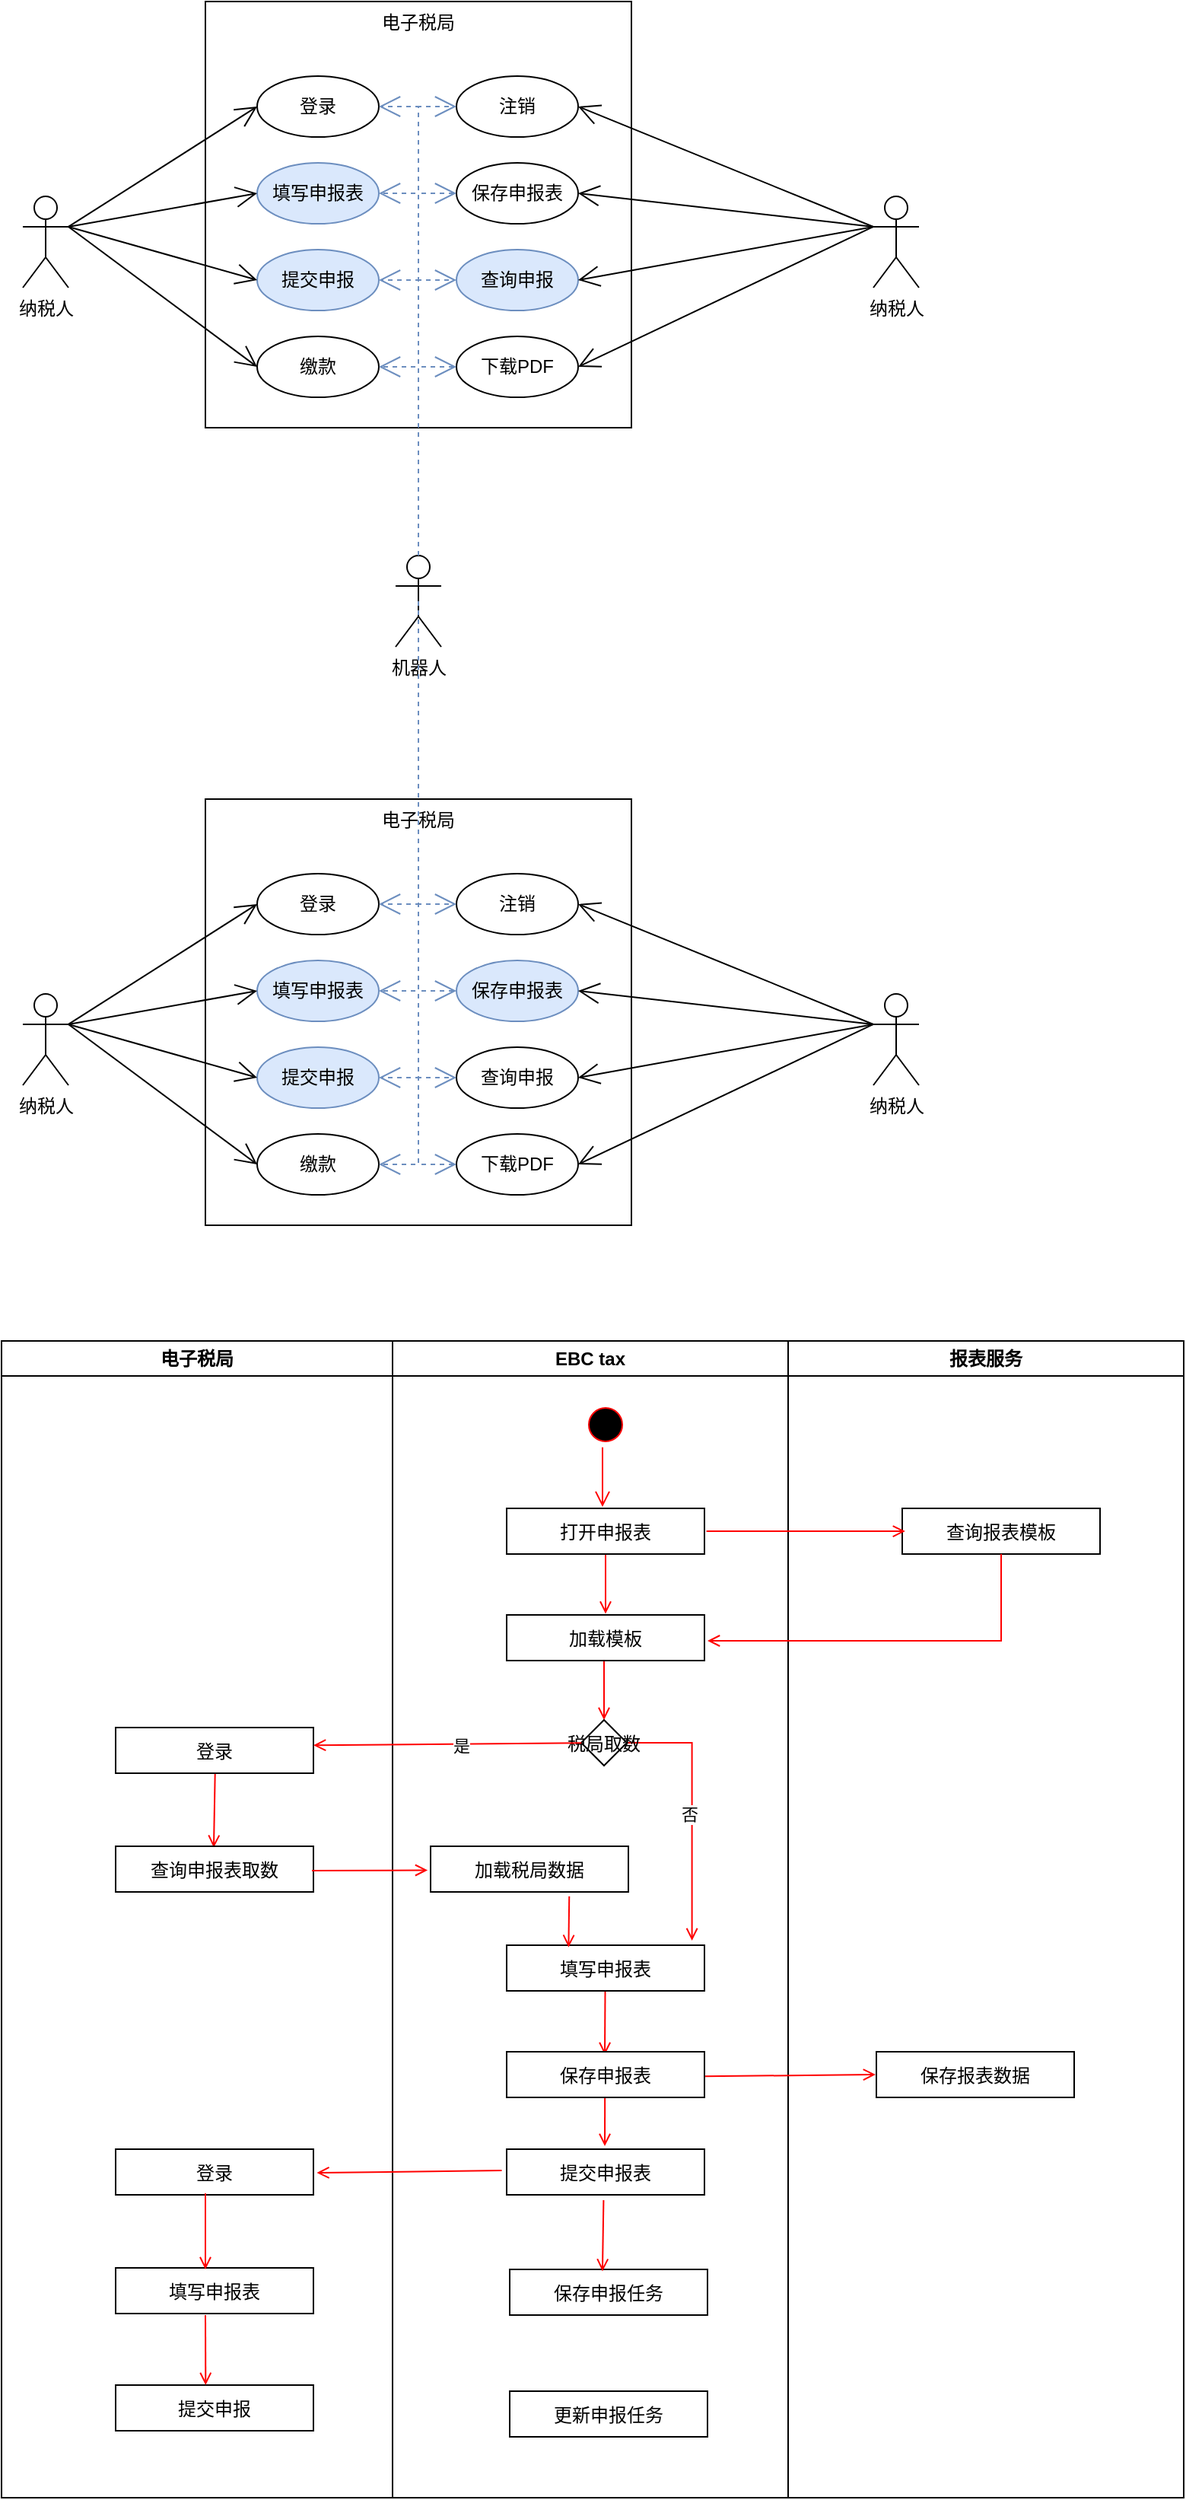 <mxfile version="17.2.4" type="github">
  <diagram id="pesc5ZuLE12qNuX9gS1a" name="第 1 页">
    <mxGraphModel dx="731" dy="428" grid="1" gridSize="10" guides="1" tooltips="1" connect="1" arrows="1" fold="1" page="1" pageScale="1" pageWidth="827" pageHeight="1169" math="0" shadow="0">
      <root>
        <mxCell id="0" />
        <mxCell id="1" parent="0" />
        <mxCell id="q86BL1v4JnZUa4Sr2h56-1" value="电子税局" style="rounded=0;whiteSpace=wrap;html=1;verticalAlign=top;" vertex="1" parent="1">
          <mxGeometry x="160" y="40" width="280" height="280" as="geometry" />
        </mxCell>
        <mxCell id="q86BL1v4JnZUa4Sr2h56-3" value="纳税人" style="shape=umlActor;verticalLabelPosition=bottom;verticalAlign=top;html=1;outlineConnect=0;" vertex="1" parent="1">
          <mxGeometry x="40" y="168" width="30" height="60" as="geometry" />
        </mxCell>
        <mxCell id="q86BL1v4JnZUa4Sr2h56-4" value="填写申报表" style="ellipse;whiteSpace=wrap;html=1;aspect=fixed;fillColor=#dae8fc;strokeColor=#6c8ebf;" vertex="1" parent="1">
          <mxGeometry x="194" y="146" width="80" height="40" as="geometry" />
        </mxCell>
        <mxCell id="q86BL1v4JnZUa4Sr2h56-5" value="缴款" style="ellipse;whiteSpace=wrap;html=1;aspect=fixed;" vertex="1" parent="1">
          <mxGeometry x="194" y="260" width="80" height="40" as="geometry" />
        </mxCell>
        <mxCell id="q86BL1v4JnZUa4Sr2h56-6" value="登录" style="ellipse;whiteSpace=wrap;html=1;aspect=fixed;" vertex="1" parent="1">
          <mxGeometry x="194" y="89" width="80" height="40" as="geometry" />
        </mxCell>
        <mxCell id="q86BL1v4JnZUa4Sr2h56-7" value="保存申报表" style="ellipse;whiteSpace=wrap;html=1;aspect=fixed;" vertex="1" parent="1">
          <mxGeometry x="325" y="146" width="80" height="40" as="geometry" />
        </mxCell>
        <mxCell id="q86BL1v4JnZUa4Sr2h56-8" value="提交申报" style="ellipse;whiteSpace=wrap;html=1;aspect=fixed;fillColor=#dae8fc;strokeColor=#6c8ebf;" vertex="1" parent="1">
          <mxGeometry x="194" y="203" width="80" height="40" as="geometry" />
        </mxCell>
        <mxCell id="q86BL1v4JnZUa4Sr2h56-9" value="查询申报" style="ellipse;whiteSpace=wrap;html=1;aspect=fixed;fillColor=#dae8fc;strokeColor=#6c8ebf;" vertex="1" parent="1">
          <mxGeometry x="325" y="203" width="80" height="40" as="geometry" />
        </mxCell>
        <mxCell id="q86BL1v4JnZUa4Sr2h56-10" value="下载PDF" style="ellipse;whiteSpace=wrap;html=1;aspect=fixed;" vertex="1" parent="1">
          <mxGeometry x="325" y="260" width="80" height="40" as="geometry" />
        </mxCell>
        <mxCell id="q86BL1v4JnZUa4Sr2h56-11" value="注销" style="ellipse;whiteSpace=wrap;html=1;aspect=fixed;" vertex="1" parent="1">
          <mxGeometry x="325" y="89" width="80" height="40" as="geometry" />
        </mxCell>
        <mxCell id="q86BL1v4JnZUa4Sr2h56-16" value="" style="endArrow=open;endFill=1;endSize=12;html=1;rounded=0;exitX=1;exitY=0.333;exitDx=0;exitDy=0;exitPerimeter=0;entryX=0;entryY=0.5;entryDx=0;entryDy=0;" edge="1" parent="1" source="q86BL1v4JnZUa4Sr2h56-3" target="q86BL1v4JnZUa4Sr2h56-6">
          <mxGeometry width="160" relative="1" as="geometry">
            <mxPoint x="60" y="260" as="sourcePoint" />
            <mxPoint x="220" y="260" as="targetPoint" />
          </mxGeometry>
        </mxCell>
        <mxCell id="q86BL1v4JnZUa4Sr2h56-17" value="" style="endArrow=open;endFill=1;endSize=12;html=1;rounded=0;entryX=0;entryY=0.5;entryDx=0;entryDy=0;exitX=1;exitY=0.333;exitDx=0;exitDy=0;exitPerimeter=0;" edge="1" parent="1" source="q86BL1v4JnZUa4Sr2h56-3" target="q86BL1v4JnZUa4Sr2h56-4">
          <mxGeometry width="160" relative="1" as="geometry">
            <mxPoint x="70" y="160" as="sourcePoint" />
            <mxPoint x="196.105" y="129.62" as="targetPoint" />
          </mxGeometry>
        </mxCell>
        <mxCell id="q86BL1v4JnZUa4Sr2h56-18" value="" style="endArrow=open;endFill=1;endSize=12;html=1;rounded=0;entryX=0;entryY=0.5;entryDx=0;entryDy=0;exitX=1;exitY=0.333;exitDx=0;exitDy=0;exitPerimeter=0;" edge="1" parent="1" source="q86BL1v4JnZUa4Sr2h56-3" target="q86BL1v4JnZUa4Sr2h56-8">
          <mxGeometry width="160" relative="1" as="geometry">
            <mxPoint x="80" y="170" as="sourcePoint" />
            <mxPoint x="190" y="176" as="targetPoint" />
          </mxGeometry>
        </mxCell>
        <mxCell id="q86BL1v4JnZUa4Sr2h56-19" value="" style="endArrow=open;endFill=1;endSize=12;html=1;rounded=0;entryX=0;entryY=0.5;entryDx=0;entryDy=0;exitX=1;exitY=0.333;exitDx=0;exitDy=0;exitPerimeter=0;" edge="1" parent="1" source="q86BL1v4JnZUa4Sr2h56-3" target="q86BL1v4JnZUa4Sr2h56-5">
          <mxGeometry width="160" relative="1" as="geometry">
            <mxPoint x="90" y="180" as="sourcePoint" />
            <mxPoint x="120" y="300" as="targetPoint" />
          </mxGeometry>
        </mxCell>
        <mxCell id="q86BL1v4JnZUa4Sr2h56-29" value="纳税人" style="shape=umlActor;verticalLabelPosition=bottom;verticalAlign=top;html=1;outlineConnect=0;" vertex="1" parent="1">
          <mxGeometry x="599" y="168" width="30" height="60" as="geometry" />
        </mxCell>
        <mxCell id="q86BL1v4JnZUa4Sr2h56-31" value="" style="endArrow=open;endFill=1;endSize=12;html=1;rounded=0;exitX=0;exitY=0.333;exitDx=0;exitDy=0;exitPerimeter=0;entryX=1;entryY=0.5;entryDx=0;entryDy=0;" edge="1" parent="1" source="q86BL1v4JnZUa4Sr2h56-29" target="q86BL1v4JnZUa4Sr2h56-11">
          <mxGeometry width="160" relative="1" as="geometry">
            <mxPoint x="80" y="198" as="sourcePoint" />
            <mxPoint x="190" y="119" as="targetPoint" />
          </mxGeometry>
        </mxCell>
        <mxCell id="q86BL1v4JnZUa4Sr2h56-32" value="" style="endArrow=open;endFill=1;endSize=12;html=1;rounded=0;exitX=0;exitY=0.333;exitDx=0;exitDy=0;exitPerimeter=0;entryX=1;entryY=0.5;entryDx=0;entryDy=0;" edge="1" parent="1" source="q86BL1v4JnZUa4Sr2h56-29" target="q86BL1v4JnZUa4Sr2h56-7">
          <mxGeometry width="160" relative="1" as="geometry">
            <mxPoint x="490" y="198" as="sourcePoint" />
            <mxPoint x="360" y="119" as="targetPoint" />
          </mxGeometry>
        </mxCell>
        <mxCell id="q86BL1v4JnZUa4Sr2h56-33" value="" style="endArrow=open;endFill=1;endSize=12;html=1;rounded=0;exitX=0;exitY=0.333;exitDx=0;exitDy=0;exitPerimeter=0;entryX=1;entryY=0.5;entryDx=0;entryDy=0;" edge="1" parent="1" source="q86BL1v4JnZUa4Sr2h56-29" target="q86BL1v4JnZUa4Sr2h56-9">
          <mxGeometry width="160" relative="1" as="geometry">
            <mxPoint x="500" y="208" as="sourcePoint" />
            <mxPoint x="360" y="176" as="targetPoint" />
          </mxGeometry>
        </mxCell>
        <mxCell id="q86BL1v4JnZUa4Sr2h56-34" value="" style="endArrow=open;endFill=1;endSize=12;html=1;rounded=0;exitX=0;exitY=0.333;exitDx=0;exitDy=0;exitPerimeter=0;entryX=1;entryY=0.5;entryDx=0;entryDy=0;" edge="1" parent="1" source="q86BL1v4JnZUa4Sr2h56-29" target="q86BL1v4JnZUa4Sr2h56-10">
          <mxGeometry width="160" relative="1" as="geometry">
            <mxPoint x="510" y="218" as="sourcePoint" />
            <mxPoint x="360" y="233" as="targetPoint" />
          </mxGeometry>
        </mxCell>
        <mxCell id="q86BL1v4JnZUa4Sr2h56-116" value="电子税局" style="rounded=0;whiteSpace=wrap;html=1;verticalAlign=top;" vertex="1" parent="1">
          <mxGeometry x="160" y="564" width="280" height="280" as="geometry" />
        </mxCell>
        <mxCell id="q86BL1v4JnZUa4Sr2h56-117" value="纳税人" style="shape=umlActor;verticalLabelPosition=bottom;verticalAlign=top;html=1;outlineConnect=0;" vertex="1" parent="1">
          <mxGeometry x="40" y="692" width="30" height="60" as="geometry" />
        </mxCell>
        <mxCell id="q86BL1v4JnZUa4Sr2h56-118" value="填写申报表" style="ellipse;whiteSpace=wrap;html=1;aspect=fixed;fillColor=#dae8fc;strokeColor=#6c8ebf;" vertex="1" parent="1">
          <mxGeometry x="194" y="670" width="80" height="40" as="geometry" />
        </mxCell>
        <mxCell id="q86BL1v4JnZUa4Sr2h56-119" value="缴款" style="ellipse;whiteSpace=wrap;html=1;aspect=fixed;" vertex="1" parent="1">
          <mxGeometry x="194" y="784" width="80" height="40" as="geometry" />
        </mxCell>
        <mxCell id="q86BL1v4JnZUa4Sr2h56-120" value="登录" style="ellipse;whiteSpace=wrap;html=1;aspect=fixed;" vertex="1" parent="1">
          <mxGeometry x="194" y="613" width="80" height="40" as="geometry" />
        </mxCell>
        <mxCell id="q86BL1v4JnZUa4Sr2h56-121" value="保存申报表" style="ellipse;whiteSpace=wrap;html=1;aspect=fixed;fillColor=#dae8fc;strokeColor=#6c8ebf;" vertex="1" parent="1">
          <mxGeometry x="325" y="670" width="80" height="40" as="geometry" />
        </mxCell>
        <mxCell id="q86BL1v4JnZUa4Sr2h56-122" value="提交申报" style="ellipse;whiteSpace=wrap;html=1;aspect=fixed;fillColor=#dae8fc;strokeColor=#6c8ebf;" vertex="1" parent="1">
          <mxGeometry x="194" y="727" width="80" height="40" as="geometry" />
        </mxCell>
        <mxCell id="q86BL1v4JnZUa4Sr2h56-123" value="查询申报" style="ellipse;whiteSpace=wrap;html=1;aspect=fixed;" vertex="1" parent="1">
          <mxGeometry x="325" y="727" width="80" height="40" as="geometry" />
        </mxCell>
        <mxCell id="q86BL1v4JnZUa4Sr2h56-124" value="下载PDF" style="ellipse;whiteSpace=wrap;html=1;aspect=fixed;" vertex="1" parent="1">
          <mxGeometry x="325" y="784" width="80" height="40" as="geometry" />
        </mxCell>
        <mxCell id="q86BL1v4JnZUa4Sr2h56-125" value="注销" style="ellipse;whiteSpace=wrap;html=1;aspect=fixed;" vertex="1" parent="1">
          <mxGeometry x="325" y="613" width="80" height="40" as="geometry" />
        </mxCell>
        <mxCell id="q86BL1v4JnZUa4Sr2h56-126" value="" style="endArrow=open;endFill=1;endSize=12;html=1;rounded=0;exitX=1;exitY=0.333;exitDx=0;exitDy=0;exitPerimeter=0;entryX=0;entryY=0.5;entryDx=0;entryDy=0;" edge="1" parent="1" source="q86BL1v4JnZUa4Sr2h56-117" target="q86BL1v4JnZUa4Sr2h56-120">
          <mxGeometry width="160" relative="1" as="geometry">
            <mxPoint x="60" y="784" as="sourcePoint" />
            <mxPoint x="220" y="784" as="targetPoint" />
          </mxGeometry>
        </mxCell>
        <mxCell id="q86BL1v4JnZUa4Sr2h56-127" value="" style="endArrow=open;endFill=1;endSize=12;html=1;rounded=0;entryX=0;entryY=0.5;entryDx=0;entryDy=0;exitX=1;exitY=0.333;exitDx=0;exitDy=0;exitPerimeter=0;" edge="1" parent="1" source="q86BL1v4JnZUa4Sr2h56-117" target="q86BL1v4JnZUa4Sr2h56-118">
          <mxGeometry width="160" relative="1" as="geometry">
            <mxPoint x="70" y="684" as="sourcePoint" />
            <mxPoint x="196.105" y="653.62" as="targetPoint" />
          </mxGeometry>
        </mxCell>
        <mxCell id="q86BL1v4JnZUa4Sr2h56-128" value="" style="endArrow=open;endFill=1;endSize=12;html=1;rounded=0;entryX=0;entryY=0.5;entryDx=0;entryDy=0;exitX=1;exitY=0.333;exitDx=0;exitDy=0;exitPerimeter=0;" edge="1" parent="1" source="q86BL1v4JnZUa4Sr2h56-117" target="q86BL1v4JnZUa4Sr2h56-122">
          <mxGeometry width="160" relative="1" as="geometry">
            <mxPoint x="80" y="694" as="sourcePoint" />
            <mxPoint x="190" y="700" as="targetPoint" />
          </mxGeometry>
        </mxCell>
        <mxCell id="q86BL1v4JnZUa4Sr2h56-129" value="" style="endArrow=open;endFill=1;endSize=12;html=1;rounded=0;entryX=0;entryY=0.5;entryDx=0;entryDy=0;exitX=1;exitY=0.333;exitDx=0;exitDy=0;exitPerimeter=0;" edge="1" parent="1" source="q86BL1v4JnZUa4Sr2h56-117" target="q86BL1v4JnZUa4Sr2h56-119">
          <mxGeometry width="160" relative="1" as="geometry">
            <mxPoint x="90" y="704" as="sourcePoint" />
            <mxPoint x="120" y="824" as="targetPoint" />
          </mxGeometry>
        </mxCell>
        <mxCell id="q86BL1v4JnZUa4Sr2h56-130" value="纳税人" style="shape=umlActor;verticalLabelPosition=bottom;verticalAlign=top;html=1;outlineConnect=0;" vertex="1" parent="1">
          <mxGeometry x="599" y="692" width="30" height="60" as="geometry" />
        </mxCell>
        <mxCell id="q86BL1v4JnZUa4Sr2h56-131" value="" style="endArrow=open;endFill=1;endSize=12;html=1;rounded=0;exitX=0;exitY=0.333;exitDx=0;exitDy=0;exitPerimeter=0;entryX=1;entryY=0.5;entryDx=0;entryDy=0;" edge="1" parent="1" source="q86BL1v4JnZUa4Sr2h56-130" target="q86BL1v4JnZUa4Sr2h56-125">
          <mxGeometry width="160" relative="1" as="geometry">
            <mxPoint x="80" y="722" as="sourcePoint" />
            <mxPoint x="190" y="643" as="targetPoint" />
          </mxGeometry>
        </mxCell>
        <mxCell id="q86BL1v4JnZUa4Sr2h56-132" value="" style="endArrow=open;endFill=1;endSize=12;html=1;rounded=0;exitX=0;exitY=0.333;exitDx=0;exitDy=0;exitPerimeter=0;entryX=1;entryY=0.5;entryDx=0;entryDy=0;" edge="1" parent="1" source="q86BL1v4JnZUa4Sr2h56-130" target="q86BL1v4JnZUa4Sr2h56-121">
          <mxGeometry width="160" relative="1" as="geometry">
            <mxPoint x="490" y="722" as="sourcePoint" />
            <mxPoint x="360" y="643" as="targetPoint" />
          </mxGeometry>
        </mxCell>
        <mxCell id="q86BL1v4JnZUa4Sr2h56-133" value="" style="endArrow=open;endFill=1;endSize=12;html=1;rounded=0;exitX=0;exitY=0.333;exitDx=0;exitDy=0;exitPerimeter=0;entryX=1;entryY=0.5;entryDx=0;entryDy=0;" edge="1" parent="1" source="q86BL1v4JnZUa4Sr2h56-130" target="q86BL1v4JnZUa4Sr2h56-123">
          <mxGeometry width="160" relative="1" as="geometry">
            <mxPoint x="500" y="732" as="sourcePoint" />
            <mxPoint x="360" y="700" as="targetPoint" />
          </mxGeometry>
        </mxCell>
        <mxCell id="q86BL1v4JnZUa4Sr2h56-134" value="" style="endArrow=open;endFill=1;endSize=12;html=1;rounded=0;exitX=0;exitY=0.333;exitDx=0;exitDy=0;exitPerimeter=0;entryX=1;entryY=0.5;entryDx=0;entryDy=0;" edge="1" parent="1" source="q86BL1v4JnZUa4Sr2h56-130" target="q86BL1v4JnZUa4Sr2h56-124">
          <mxGeometry width="160" relative="1" as="geometry">
            <mxPoint x="510" y="742" as="sourcePoint" />
            <mxPoint x="360" y="757" as="targetPoint" />
          </mxGeometry>
        </mxCell>
        <mxCell id="q86BL1v4JnZUa4Sr2h56-135" value="机器人" style="shape=umlActor;verticalLabelPosition=bottom;verticalAlign=top;html=1;outlineConnect=0;" vertex="1" parent="1">
          <mxGeometry x="285" y="404" width="30" height="60" as="geometry" />
        </mxCell>
        <mxCell id="q86BL1v4JnZUa4Sr2h56-136" value="" style="endArrow=open;endFill=1;endSize=12;html=1;rounded=0;exitX=0.5;exitY=0.5;exitDx=0;exitDy=0;exitPerimeter=0;edgeStyle=orthogonalEdgeStyle;dashed=1;entryX=1;entryY=0.5;entryDx=0;entryDy=0;fillColor=#dae8fc;strokeColor=#6c8ebf;" edge="1" parent="1" source="q86BL1v4JnZUa4Sr2h56-135" target="q86BL1v4JnZUa4Sr2h56-120">
          <mxGeometry width="160" relative="1" as="geometry">
            <mxPoint x="50" y="509" as="sourcePoint" />
            <mxPoint x="174" y="430" as="targetPoint" />
            <Array as="points">
              <mxPoint x="300" y="633" />
            </Array>
          </mxGeometry>
        </mxCell>
        <mxCell id="q86BL1v4JnZUa4Sr2h56-137" value="" style="endArrow=open;endFill=1;endSize=12;html=1;rounded=0;exitX=0.5;exitY=0;exitDx=0;exitDy=0;exitPerimeter=0;edgeStyle=orthogonalEdgeStyle;entryX=1;entryY=0.5;entryDx=0;entryDy=0;dashed=1;fillColor=#dae8fc;strokeColor=#6c8ebf;" edge="1" parent="1" source="q86BL1v4JnZUa4Sr2h56-135" target="q86BL1v4JnZUa4Sr2h56-6">
          <mxGeometry width="160" relative="1" as="geometry">
            <mxPoint x="310" y="444" as="sourcePoint" />
            <mxPoint x="470" y="410" as="targetPoint" />
            <Array as="points">
              <mxPoint x="300" y="109" />
            </Array>
          </mxGeometry>
        </mxCell>
        <mxCell id="q86BL1v4JnZUa4Sr2h56-140" value="" style="endArrow=open;endFill=1;endSize=12;html=1;rounded=0;exitX=0.5;exitY=0;exitDx=0;exitDy=0;exitPerimeter=0;edgeStyle=orthogonalEdgeStyle;entryX=1;entryY=0.5;entryDx=0;entryDy=0;dashed=1;fillColor=#dae8fc;strokeColor=#6c8ebf;" edge="1" parent="1" source="q86BL1v4JnZUa4Sr2h56-135" target="q86BL1v4JnZUa4Sr2h56-5">
          <mxGeometry width="160" relative="1" as="geometry">
            <mxPoint x="300" y="415" as="sourcePoint" />
            <mxPoint x="274.0" y="120.0" as="targetPoint" />
            <Array as="points" />
          </mxGeometry>
        </mxCell>
        <mxCell id="q86BL1v4JnZUa4Sr2h56-141" value="" style="endArrow=open;endFill=1;endSize=12;html=1;rounded=0;exitX=0.5;exitY=0;exitDx=0;exitDy=0;exitPerimeter=0;edgeStyle=orthogonalEdgeStyle;entryX=1;entryY=0.5;entryDx=0;entryDy=0;dashed=1;fillColor=#dae8fc;strokeColor=#6c8ebf;" edge="1" parent="1" source="q86BL1v4JnZUa4Sr2h56-135" target="q86BL1v4JnZUa4Sr2h56-8">
          <mxGeometry width="160" relative="1" as="geometry">
            <mxPoint x="310" y="414" as="sourcePoint" />
            <mxPoint x="284.0" y="290" as="targetPoint" />
            <Array as="points" />
          </mxGeometry>
        </mxCell>
        <mxCell id="q86BL1v4JnZUa4Sr2h56-142" value="" style="endArrow=open;endFill=1;endSize=12;html=1;rounded=0;exitX=0.5;exitY=0;exitDx=0;exitDy=0;exitPerimeter=0;edgeStyle=orthogonalEdgeStyle;entryX=1;entryY=0.5;entryDx=0;entryDy=0;dashed=1;fillColor=#dae8fc;strokeColor=#6c8ebf;" edge="1" parent="1" source="q86BL1v4JnZUa4Sr2h56-135" target="q86BL1v4JnZUa4Sr2h56-4">
          <mxGeometry width="160" relative="1" as="geometry">
            <mxPoint x="310" y="414" as="sourcePoint" />
            <mxPoint x="284.0" y="290" as="targetPoint" />
            <Array as="points" />
          </mxGeometry>
        </mxCell>
        <mxCell id="q86BL1v4JnZUa4Sr2h56-143" value="" style="endArrow=open;endFill=1;endSize=12;html=1;rounded=0;exitX=0.5;exitY=0;exitDx=0;exitDy=0;exitPerimeter=0;edgeStyle=orthogonalEdgeStyle;entryX=0;entryY=0.5;entryDx=0;entryDy=0;dashed=1;fillColor=#dae8fc;strokeColor=#6c8ebf;" edge="1" parent="1" source="q86BL1v4JnZUa4Sr2h56-135" target="q86BL1v4JnZUa4Sr2h56-11">
          <mxGeometry width="160" relative="1" as="geometry">
            <mxPoint x="310" y="414" as="sourcePoint" />
            <mxPoint x="284" y="176" as="targetPoint" />
            <Array as="points">
              <mxPoint x="300" y="109" />
            </Array>
          </mxGeometry>
        </mxCell>
        <mxCell id="q86BL1v4JnZUa4Sr2h56-144" value="" style="endArrow=open;endFill=1;endSize=12;html=1;rounded=0;exitX=0.5;exitY=0;exitDx=0;exitDy=0;exitPerimeter=0;edgeStyle=orthogonalEdgeStyle;entryX=0;entryY=0.5;entryDx=0;entryDy=0;dashed=1;fillColor=#dae8fc;strokeColor=#6c8ebf;" edge="1" parent="1" source="q86BL1v4JnZUa4Sr2h56-135" target="q86BL1v4JnZUa4Sr2h56-7">
          <mxGeometry width="160" relative="1" as="geometry">
            <mxPoint x="310" y="414" as="sourcePoint" />
            <mxPoint x="335" y="119" as="targetPoint" />
            <Array as="points">
              <mxPoint x="300" y="166" />
            </Array>
          </mxGeometry>
        </mxCell>
        <mxCell id="q86BL1v4JnZUa4Sr2h56-145" value="" style="endArrow=open;endFill=1;endSize=12;html=1;rounded=0;exitX=0.5;exitY=0;exitDx=0;exitDy=0;exitPerimeter=0;edgeStyle=orthogonalEdgeStyle;entryX=0;entryY=0.5;entryDx=0;entryDy=0;dashed=1;fillColor=#dae8fc;strokeColor=#6c8ebf;" edge="1" parent="1" source="q86BL1v4JnZUa4Sr2h56-135" target="q86BL1v4JnZUa4Sr2h56-9">
          <mxGeometry width="160" relative="1" as="geometry">
            <mxPoint x="310" y="414" as="sourcePoint" />
            <mxPoint x="335" y="176" as="targetPoint" />
            <Array as="points">
              <mxPoint x="300" y="223" />
            </Array>
          </mxGeometry>
        </mxCell>
        <mxCell id="q86BL1v4JnZUa4Sr2h56-146" value="" style="endArrow=open;endFill=1;endSize=12;html=1;rounded=0;exitX=0.5;exitY=0;exitDx=0;exitDy=0;exitPerimeter=0;edgeStyle=orthogonalEdgeStyle;entryX=0;entryY=0.5;entryDx=0;entryDy=0;dashed=1;fillColor=#dae8fc;strokeColor=#6c8ebf;" edge="1" parent="1" source="q86BL1v4JnZUa4Sr2h56-135" target="q86BL1v4JnZUa4Sr2h56-10">
          <mxGeometry width="160" relative="1" as="geometry">
            <mxPoint x="310" y="414" as="sourcePoint" />
            <mxPoint x="335" y="233" as="targetPoint" />
            <Array as="points">
              <mxPoint x="300" y="280" />
            </Array>
          </mxGeometry>
        </mxCell>
        <mxCell id="q86BL1v4JnZUa4Sr2h56-147" value="" style="endArrow=open;endFill=1;endSize=12;html=1;rounded=0;exitX=0.5;exitY=0.5;exitDx=0;exitDy=0;exitPerimeter=0;edgeStyle=orthogonalEdgeStyle;dashed=1;entryX=1;entryY=0.5;entryDx=0;entryDy=0;fillColor=#dae8fc;strokeColor=#6c8ebf;" edge="1" parent="1" source="q86BL1v4JnZUa4Sr2h56-135" target="q86BL1v4JnZUa4Sr2h56-118">
          <mxGeometry width="160" relative="1" as="geometry">
            <mxPoint x="310" y="444" as="sourcePoint" />
            <mxPoint x="284" y="643" as="targetPoint" />
            <Array as="points">
              <mxPoint x="300" y="690" />
            </Array>
          </mxGeometry>
        </mxCell>
        <mxCell id="q86BL1v4JnZUa4Sr2h56-148" value="" style="endArrow=open;endFill=1;endSize=12;html=1;rounded=0;exitX=0.5;exitY=0.5;exitDx=0;exitDy=0;exitPerimeter=0;edgeStyle=orthogonalEdgeStyle;dashed=1;entryX=1;entryY=0.5;entryDx=0;entryDy=0;fillColor=#dae8fc;strokeColor=#6c8ebf;" edge="1" parent="1" source="q86BL1v4JnZUa4Sr2h56-135" target="q86BL1v4JnZUa4Sr2h56-119">
          <mxGeometry width="160" relative="1" as="geometry">
            <mxPoint x="310" y="444" as="sourcePoint" />
            <mxPoint x="284" y="700" as="targetPoint" />
            <Array as="points">
              <mxPoint x="300" y="804" />
            </Array>
          </mxGeometry>
        </mxCell>
        <mxCell id="q86BL1v4JnZUa4Sr2h56-149" value="" style="endArrow=open;endFill=1;endSize=12;html=1;rounded=0;exitX=0.5;exitY=0.5;exitDx=0;exitDy=0;exitPerimeter=0;edgeStyle=orthogonalEdgeStyle;dashed=1;entryX=1;entryY=0.5;entryDx=0;entryDy=0;fillColor=#dae8fc;strokeColor=#6c8ebf;" edge="1" parent="1" source="q86BL1v4JnZUa4Sr2h56-135" target="q86BL1v4JnZUa4Sr2h56-122">
          <mxGeometry width="160" relative="1" as="geometry">
            <mxPoint x="310" y="444" as="sourcePoint" />
            <mxPoint x="284" y="814" as="targetPoint" />
            <Array as="points">
              <mxPoint x="300" y="747" />
            </Array>
          </mxGeometry>
        </mxCell>
        <mxCell id="q86BL1v4JnZUa4Sr2h56-150" value="" style="endArrow=open;endFill=1;endSize=12;html=1;rounded=0;exitX=0.5;exitY=0.5;exitDx=0;exitDy=0;exitPerimeter=0;edgeStyle=orthogonalEdgeStyle;dashed=1;entryX=0;entryY=0.5;entryDx=0;entryDy=0;fillColor=#dae8fc;strokeColor=#6c8ebf;" edge="1" parent="1" source="q86BL1v4JnZUa4Sr2h56-135" target="q86BL1v4JnZUa4Sr2h56-125">
          <mxGeometry width="160" relative="1" as="geometry">
            <mxPoint x="311" y="444" as="sourcePoint" />
            <mxPoint x="285.0" y="643" as="targetPoint" />
            <Array as="points">
              <mxPoint x="300" y="633" />
            </Array>
          </mxGeometry>
        </mxCell>
        <mxCell id="q86BL1v4JnZUa4Sr2h56-151" value="" style="endArrow=open;endFill=1;endSize=12;html=1;rounded=0;exitX=0.5;exitY=0.5;exitDx=0;exitDy=0;exitPerimeter=0;edgeStyle=orthogonalEdgeStyle;dashed=1;entryX=0;entryY=0.5;entryDx=0;entryDy=0;fillColor=#dae8fc;strokeColor=#6c8ebf;" edge="1" parent="1" source="q86BL1v4JnZUa4Sr2h56-135" target="q86BL1v4JnZUa4Sr2h56-121">
          <mxGeometry width="160" relative="1" as="geometry">
            <mxPoint x="311" y="444" as="sourcePoint" />
            <mxPoint x="285.0" y="700" as="targetPoint" />
            <Array as="points">
              <mxPoint x="300" y="690" />
            </Array>
          </mxGeometry>
        </mxCell>
        <mxCell id="q86BL1v4JnZUa4Sr2h56-152" value="" style="endArrow=open;endFill=1;endSize=12;html=1;rounded=0;exitX=0.5;exitY=0.5;exitDx=0;exitDy=0;exitPerimeter=0;edgeStyle=orthogonalEdgeStyle;dashed=1;entryX=0;entryY=0.5;entryDx=0;entryDy=0;fillColor=#dae8fc;strokeColor=#6c8ebf;" edge="1" parent="1" source="q86BL1v4JnZUa4Sr2h56-135" target="q86BL1v4JnZUa4Sr2h56-124">
          <mxGeometry width="160" relative="1" as="geometry">
            <mxPoint x="311" y="444" as="sourcePoint" />
            <mxPoint x="285.0" y="814" as="targetPoint" />
            <Array as="points">
              <mxPoint x="300" y="804" />
            </Array>
          </mxGeometry>
        </mxCell>
        <mxCell id="q86BL1v4JnZUa4Sr2h56-153" value="" style="endArrow=open;endFill=1;endSize=12;html=1;rounded=0;exitX=0.5;exitY=0.5;exitDx=0;exitDy=0;exitPerimeter=0;edgeStyle=orthogonalEdgeStyle;dashed=1;entryX=0;entryY=0.5;entryDx=0;entryDy=0;fillColor=#dae8fc;strokeColor=#6c8ebf;" edge="1" parent="1" source="q86BL1v4JnZUa4Sr2h56-135" target="q86BL1v4JnZUa4Sr2h56-123">
          <mxGeometry width="160" relative="1" as="geometry">
            <mxPoint x="311" y="444" as="sourcePoint" />
            <mxPoint x="285.0" y="757" as="targetPoint" />
            <Array as="points">
              <mxPoint x="300" y="747" />
            </Array>
          </mxGeometry>
        </mxCell>
        <mxCell id="q86BL1v4JnZUa4Sr2h56-154" value="电子税局" style="swimlane;whiteSpace=wrap;startSize=23;" vertex="1" parent="1">
          <mxGeometry x="26" y="920" width="257" height="760" as="geometry" />
        </mxCell>
        <mxCell id="q86BL1v4JnZUa4Sr2h56-158" value="" style="endArrow=open;strokeColor=#FF0000;endFill=1;rounded=0;entryX=0.496;entryY=0.029;entryDx=0;entryDy=0;entryPerimeter=0;exitX=0.504;exitY=0.7;exitDx=0;exitDy=0;exitPerimeter=0;" edge="1" parent="q86BL1v4JnZUa4Sr2h56-154" source="q86BL1v4JnZUa4Sr2h56-163" target="q86BL1v4JnZUa4Sr2h56-161">
          <mxGeometry relative="1" as="geometry" />
        </mxCell>
        <mxCell id="q86BL1v4JnZUa4Sr2h56-161" value="查询申报表取数" style="" vertex="1" parent="q86BL1v4JnZUa4Sr2h56-154">
          <mxGeometry x="75" y="332" width="130" height="30" as="geometry" />
        </mxCell>
        <mxCell id="q86BL1v4JnZUa4Sr2h56-163" value="登录" style="" vertex="1" parent="q86BL1v4JnZUa4Sr2h56-154">
          <mxGeometry x="75" y="254" width="130" height="30" as="geometry" />
        </mxCell>
        <mxCell id="q86BL1v4JnZUa4Sr2h56-220" value="登录" style="" vertex="1" parent="q86BL1v4JnZUa4Sr2h56-154">
          <mxGeometry x="75" y="531" width="130" height="30" as="geometry" />
        </mxCell>
        <mxCell id="q86BL1v4JnZUa4Sr2h56-221" value="填写申报表" style="" vertex="1" parent="q86BL1v4JnZUa4Sr2h56-154">
          <mxGeometry x="75" y="609" width="130" height="30" as="geometry" />
        </mxCell>
        <mxCell id="q86BL1v4JnZUa4Sr2h56-222" value="提交申报" style="" vertex="1" parent="q86BL1v4JnZUa4Sr2h56-154">
          <mxGeometry x="75" y="686" width="130" height="30" as="geometry" />
        </mxCell>
        <mxCell id="q86BL1v4JnZUa4Sr2h56-224" value="" style="endArrow=open;strokeColor=#FF0000;endFill=1;rounded=0;" edge="1" parent="q86BL1v4JnZUa4Sr2h56-154">
          <mxGeometry relative="1" as="geometry">
            <mxPoint x="134" y="560" as="sourcePoint" />
            <mxPoint x="134" y="610" as="targetPoint" />
          </mxGeometry>
        </mxCell>
        <mxCell id="q86BL1v4JnZUa4Sr2h56-225" value="" style="endArrow=open;strokeColor=#FF0000;endFill=1;rounded=0;entryX=0.455;entryY=-0.001;entryDx=0;entryDy=0;entryPerimeter=0;" edge="1" parent="q86BL1v4JnZUa4Sr2h56-154" target="q86BL1v4JnZUa4Sr2h56-222">
          <mxGeometry relative="1" as="geometry">
            <mxPoint x="134" y="640" as="sourcePoint" />
            <mxPoint x="141" y="680" as="targetPoint" />
          </mxGeometry>
        </mxCell>
        <mxCell id="q86BL1v4JnZUa4Sr2h56-173" value="EBC tax" style="swimlane;whiteSpace=wrap;startSize=23;" vertex="1" parent="1">
          <mxGeometry x="283" y="920" width="260" height="760" as="geometry" />
        </mxCell>
        <mxCell id="q86BL1v4JnZUa4Sr2h56-174" value="" style="ellipse;shape=startState;fillColor=#000000;strokeColor=#ff0000;" vertex="1" parent="q86BL1v4JnZUa4Sr2h56-173">
          <mxGeometry x="125" y="40" width="30" height="30" as="geometry" />
        </mxCell>
        <mxCell id="q86BL1v4JnZUa4Sr2h56-175" value="" style="edgeStyle=elbowEdgeStyle;elbow=horizontal;verticalAlign=bottom;endArrow=open;endSize=8;strokeColor=#FF0000;endFill=1;rounded=0;entryX=0.486;entryY=-0.032;entryDx=0;entryDy=0;entryPerimeter=0;" edge="1" parent="q86BL1v4JnZUa4Sr2h56-173" source="q86BL1v4JnZUa4Sr2h56-174" target="q86BL1v4JnZUa4Sr2h56-182">
          <mxGeometry x="100" y="40" as="geometry">
            <mxPoint x="115" y="110" as="targetPoint" />
          </mxGeometry>
        </mxCell>
        <mxCell id="q86BL1v4JnZUa4Sr2h56-176" value="创建edf_rpa_user_task" style="" vertex="1" parent="q86BL1v4JnZUa4Sr2h56-173">
          <mxGeometry x="75" y="110" width="130" height="30" as="geometry" />
        </mxCell>
        <mxCell id="q86BL1v4JnZUa4Sr2h56-177" value="" style="endArrow=open;strokeColor=#FF0000;endFill=1;rounded=0;entryX=0.5;entryY=0;entryDx=0;entryDy=0;" edge="1" parent="q86BL1v4JnZUa4Sr2h56-173" target="q86BL1v4JnZUa4Sr2h56-216">
          <mxGeometry relative="1" as="geometry">
            <mxPoint x="139" y="190" as="sourcePoint" />
          </mxGeometry>
        </mxCell>
        <mxCell id="q86BL1v4JnZUa4Sr2h56-178" value="" style="endArrow=open;strokeColor=#FF0000;endFill=1;rounded=0;edgeStyle=orthogonalEdgeStyle;exitX=1;exitY=0.5;exitDx=0;exitDy=0;entryX=0.937;entryY=-0.101;entryDx=0;entryDy=0;entryPerimeter=0;" edge="1" parent="q86BL1v4JnZUa4Sr2h56-173" source="q86BL1v4JnZUa4Sr2h56-216" target="q86BL1v4JnZUa4Sr2h56-184">
          <mxGeometry relative="1" as="geometry">
            <mxPoint x="177" y="370" as="targetPoint" />
            <mxPoint x="231" y="264" as="sourcePoint" />
            <Array as="points">
              <mxPoint x="197" y="264" />
            </Array>
          </mxGeometry>
        </mxCell>
        <mxCell id="q86BL1v4JnZUa4Sr2h56-218" value="否" style="edgeLabel;html=1;align=center;verticalAlign=middle;resizable=0;points=[];" vertex="1" connectable="0" parent="q86BL1v4JnZUa4Sr2h56-178">
          <mxGeometry x="-0.417" y="-2" relative="1" as="geometry">
            <mxPoint y="39" as="offset" />
          </mxGeometry>
        </mxCell>
        <mxCell id="q86BL1v4JnZUa4Sr2h56-179" value="提交申报表" style="" vertex="1" parent="q86BL1v4JnZUa4Sr2h56-173">
          <mxGeometry x="75" y="531" width="130" height="30" as="geometry" />
        </mxCell>
        <mxCell id="q86BL1v4JnZUa4Sr2h56-183" value="" style="endArrow=open;strokeColor=#FF0000;endFill=1;rounded=0;" edge="1" parent="q86BL1v4JnZUa4Sr2h56-173">
          <mxGeometry relative="1" as="geometry">
            <mxPoint x="139.5" y="469" as="targetPoint" />
            <mxPoint x="139.81" y="418.24" as="sourcePoint" />
          </mxGeometry>
        </mxCell>
        <mxCell id="q86BL1v4JnZUa4Sr2h56-184" value="填写申报表" style="" vertex="1" parent="q86BL1v4JnZUa4Sr2h56-173">
          <mxGeometry x="75" y="397" width="130" height="30" as="geometry" />
        </mxCell>
        <mxCell id="q86BL1v4JnZUa4Sr2h56-185" value="" style="endArrow=open;strokeColor=#FF0000;endFill=1;rounded=0;" edge="1" parent="q86BL1v4JnZUa4Sr2h56-173">
          <mxGeometry relative="1" as="geometry">
            <mxPoint x="139.5" y="529" as="targetPoint" />
            <mxPoint x="139.6" y="489.0" as="sourcePoint" />
          </mxGeometry>
        </mxCell>
        <mxCell id="q86BL1v4JnZUa4Sr2h56-186" value="保存申报表" style="" vertex="1" parent="q86BL1v4JnZUa4Sr2h56-173">
          <mxGeometry x="75" y="467" width="130" height="30" as="geometry" />
        </mxCell>
        <mxCell id="q86BL1v4JnZUa4Sr2h56-213" value="加载模板" style="" vertex="1" parent="q86BL1v4JnZUa4Sr2h56-173">
          <mxGeometry x="75" y="180" width="130" height="30" as="geometry" />
        </mxCell>
        <mxCell id="q86BL1v4JnZUa4Sr2h56-215" value="" style="endArrow=open;strokeColor=#FF0000;endFill=1;rounded=0;entryX=0.5;entryY=-0.025;entryDx=0;entryDy=0;entryPerimeter=0;" edge="1" parent="q86BL1v4JnZUa4Sr2h56-173" source="q86BL1v4JnZUa4Sr2h56-182" target="q86BL1v4JnZUa4Sr2h56-213">
          <mxGeometry relative="1" as="geometry">
            <mxPoint x="247" y="160.0" as="sourcePoint" />
            <mxPoint x="247.48" y="227.87" as="targetPoint" />
          </mxGeometry>
        </mxCell>
        <mxCell id="q86BL1v4JnZUa4Sr2h56-182" value="打开申报表" style="" vertex="1" parent="q86BL1v4JnZUa4Sr2h56-173">
          <mxGeometry x="75" y="110" width="130" height="30" as="geometry" />
        </mxCell>
        <mxCell id="q86BL1v4JnZUa4Sr2h56-216" value="税局取数" style="rhombus;" vertex="1" parent="q86BL1v4JnZUa4Sr2h56-173">
          <mxGeometry x="124" y="249" width="30" height="30" as="geometry" />
        </mxCell>
        <mxCell id="q86BL1v4JnZUa4Sr2h56-180" value="加载税局数据" style="" vertex="1" parent="q86BL1v4JnZUa4Sr2h56-173">
          <mxGeometry x="25" y="332" width="130" height="30" as="geometry" />
        </mxCell>
        <mxCell id="q86BL1v4JnZUa4Sr2h56-219" value="" style="endArrow=open;strokeColor=#FF0000;endFill=1;rounded=0;exitX=0.701;exitY=1.094;exitDx=0;exitDy=0;exitPerimeter=0;entryX=0.313;entryY=0.046;entryDx=0;entryDy=0;entryPerimeter=0;" edge="1" parent="q86BL1v4JnZUa4Sr2h56-173" source="q86BL1v4JnZUa4Sr2h56-180" target="q86BL1v4JnZUa4Sr2h56-184">
          <mxGeometry relative="1" as="geometry">
            <mxPoint x="149.5" y="479" as="targetPoint" />
            <mxPoint x="149.81" y="428.24" as="sourcePoint" />
          </mxGeometry>
        </mxCell>
        <mxCell id="q86BL1v4JnZUa4Sr2h56-226" value="保存申报任务" style="" vertex="1" parent="q86BL1v4JnZUa4Sr2h56-173">
          <mxGeometry x="77" y="610" width="130" height="30" as="geometry" />
        </mxCell>
        <mxCell id="q86BL1v4JnZUa4Sr2h56-227" value="" style="endArrow=open;strokeColor=#FF0000;endFill=1;rounded=0;exitX=0.49;exitY=1.117;exitDx=0;exitDy=0;exitPerimeter=0;entryX=0.469;entryY=0.041;entryDx=0;entryDy=0;entryPerimeter=0;" edge="1" parent="q86BL1v4JnZUa4Sr2h56-173" target="q86BL1v4JnZUa4Sr2h56-226" source="q86BL1v4JnZUa4Sr2h56-179">
          <mxGeometry relative="1" as="geometry">
            <mxPoint x="205.52" y="546.17" as="sourcePoint" />
            <mxPoint x="346.95" y="264.03" as="targetPoint" />
          </mxGeometry>
        </mxCell>
        <mxCell id="q86BL1v4JnZUa4Sr2h56-228" value="更新申报任务" style="" vertex="1" parent="q86BL1v4JnZUa4Sr2h56-173">
          <mxGeometry x="77" y="690" width="130" height="30" as="geometry" />
        </mxCell>
        <mxCell id="q86BL1v4JnZUa4Sr2h56-192" value="报表服务" style="swimlane;whiteSpace=wrap;startSize=23;" vertex="1" parent="1">
          <mxGeometry x="543" y="920" width="260" height="760" as="geometry" />
        </mxCell>
        <mxCell id="q86BL1v4JnZUa4Sr2h56-195" value="创建edf_rpa_user_task" style="" vertex="1" parent="q86BL1v4JnZUa4Sr2h56-192">
          <mxGeometry x="75" y="110" width="130" height="30" as="geometry" />
        </mxCell>
        <mxCell id="q86BL1v4JnZUa4Sr2h56-199" value="保存报表数据" style="" vertex="1" parent="q86BL1v4JnZUa4Sr2h56-192">
          <mxGeometry x="58" y="467" width="130" height="30" as="geometry" />
        </mxCell>
        <mxCell id="q86BL1v4JnZUa4Sr2h56-201" value="查询报表模板" style="" vertex="1" parent="q86BL1v4JnZUa4Sr2h56-192">
          <mxGeometry x="75" y="110" width="130" height="30" as="geometry" />
        </mxCell>
        <mxCell id="q86BL1v4JnZUa4Sr2h56-210" value="" style="endArrow=open;strokeColor=#FF0000;endFill=1;rounded=0;entryX=-0.015;entryY=0.524;entryDx=0;entryDy=0;entryPerimeter=0;" edge="1" parent="1" target="q86BL1v4JnZUa4Sr2h56-180">
          <mxGeometry relative="1" as="geometry">
            <mxPoint x="230" y="1268" as="sourcePoint" />
            <mxPoint x="300" y="1268" as="targetPoint" />
          </mxGeometry>
        </mxCell>
        <mxCell id="q86BL1v4JnZUa4Sr2h56-197" value="" style="endArrow=open;strokeColor=#FF0000;endFill=1;rounded=0;edgeStyle=orthogonalEdgeStyle;" edge="1" parent="1">
          <mxGeometry relative="1" as="geometry">
            <mxPoint x="490" y="1117" as="targetPoint" />
            <mxPoint x="683" y="1060" as="sourcePoint" />
            <Array as="points">
              <mxPoint x="683" y="1117" />
            </Array>
          </mxGeometry>
        </mxCell>
        <mxCell id="q86BL1v4JnZUa4Sr2h56-211" value="" style="endArrow=open;strokeColor=#FF0000;endFill=1;rounded=0;exitX=1.01;exitY=0.501;exitDx=0;exitDy=0;exitPerimeter=0;entryX=0.015;entryY=0.501;entryDx=0;entryDy=0;entryPerimeter=0;" edge="1" parent="1" source="q86BL1v4JnZUa4Sr2h56-182" target="q86BL1v4JnZUa4Sr2h56-201">
          <mxGeometry relative="1" as="geometry">
            <mxPoint x="433.52" y="1061.0" as="sourcePoint" />
            <mxPoint x="520" y="1090" as="targetPoint" />
          </mxGeometry>
        </mxCell>
        <mxCell id="q86BL1v4JnZUa4Sr2h56-212" value="" style="endArrow=open;strokeColor=#FF0000;endFill=1;rounded=0;entryX=1;entryY=0.389;entryDx=0;entryDy=0;entryPerimeter=0;" edge="1" parent="1" source="q86BL1v4JnZUa4Sr2h56-216" target="q86BL1v4JnZUa4Sr2h56-163">
          <mxGeometry relative="1" as="geometry">
            <mxPoint x="356.83" y="1183.22" as="sourcePoint" />
            <mxPoint x="230" y="1187" as="targetPoint" />
          </mxGeometry>
        </mxCell>
        <mxCell id="q86BL1v4JnZUa4Sr2h56-217" value="是" style="edgeLabel;html=1;align=center;verticalAlign=middle;resizable=0;points=[];" vertex="1" connectable="0" parent="q86BL1v4JnZUa4Sr2h56-212">
          <mxGeometry x="-0.105" y="1" relative="1" as="geometry">
            <mxPoint as="offset" />
          </mxGeometry>
        </mxCell>
        <mxCell id="q86BL1v4JnZUa4Sr2h56-214" value="" style="endArrow=open;strokeColor=#FF0000;endFill=1;rounded=0;exitX=1.004;exitY=0.539;exitDx=0;exitDy=0;exitPerimeter=0;entryX=-0.004;entryY=0.499;entryDx=0;entryDy=0;entryPerimeter=0;" edge="1" parent="1" source="q86BL1v4JnZUa4Sr2h56-186" target="q86BL1v4JnZUa4Sr2h56-199">
          <mxGeometry relative="1" as="geometry">
            <mxPoint x="499.3" y="1121.03" as="sourcePoint" />
            <mxPoint x="629.95" y="1121.03" as="targetPoint" />
          </mxGeometry>
        </mxCell>
        <mxCell id="q86BL1v4JnZUa4Sr2h56-223" value="" style="endArrow=open;strokeColor=#FF0000;endFill=1;rounded=0;exitX=-0.025;exitY=0.468;exitDx=0;exitDy=0;exitPerimeter=0;entryX=1.017;entryY=0.518;entryDx=0;entryDy=0;entryPerimeter=0;" edge="1" parent="1" source="q86BL1v4JnZUa4Sr2h56-179" target="q86BL1v4JnZUa4Sr2h56-220">
          <mxGeometry relative="1" as="geometry">
            <mxPoint x="498.52" y="1413.17" as="sourcePoint" />
            <mxPoint x="610.48" y="1411.97" as="targetPoint" />
          </mxGeometry>
        </mxCell>
      </root>
    </mxGraphModel>
  </diagram>
</mxfile>
